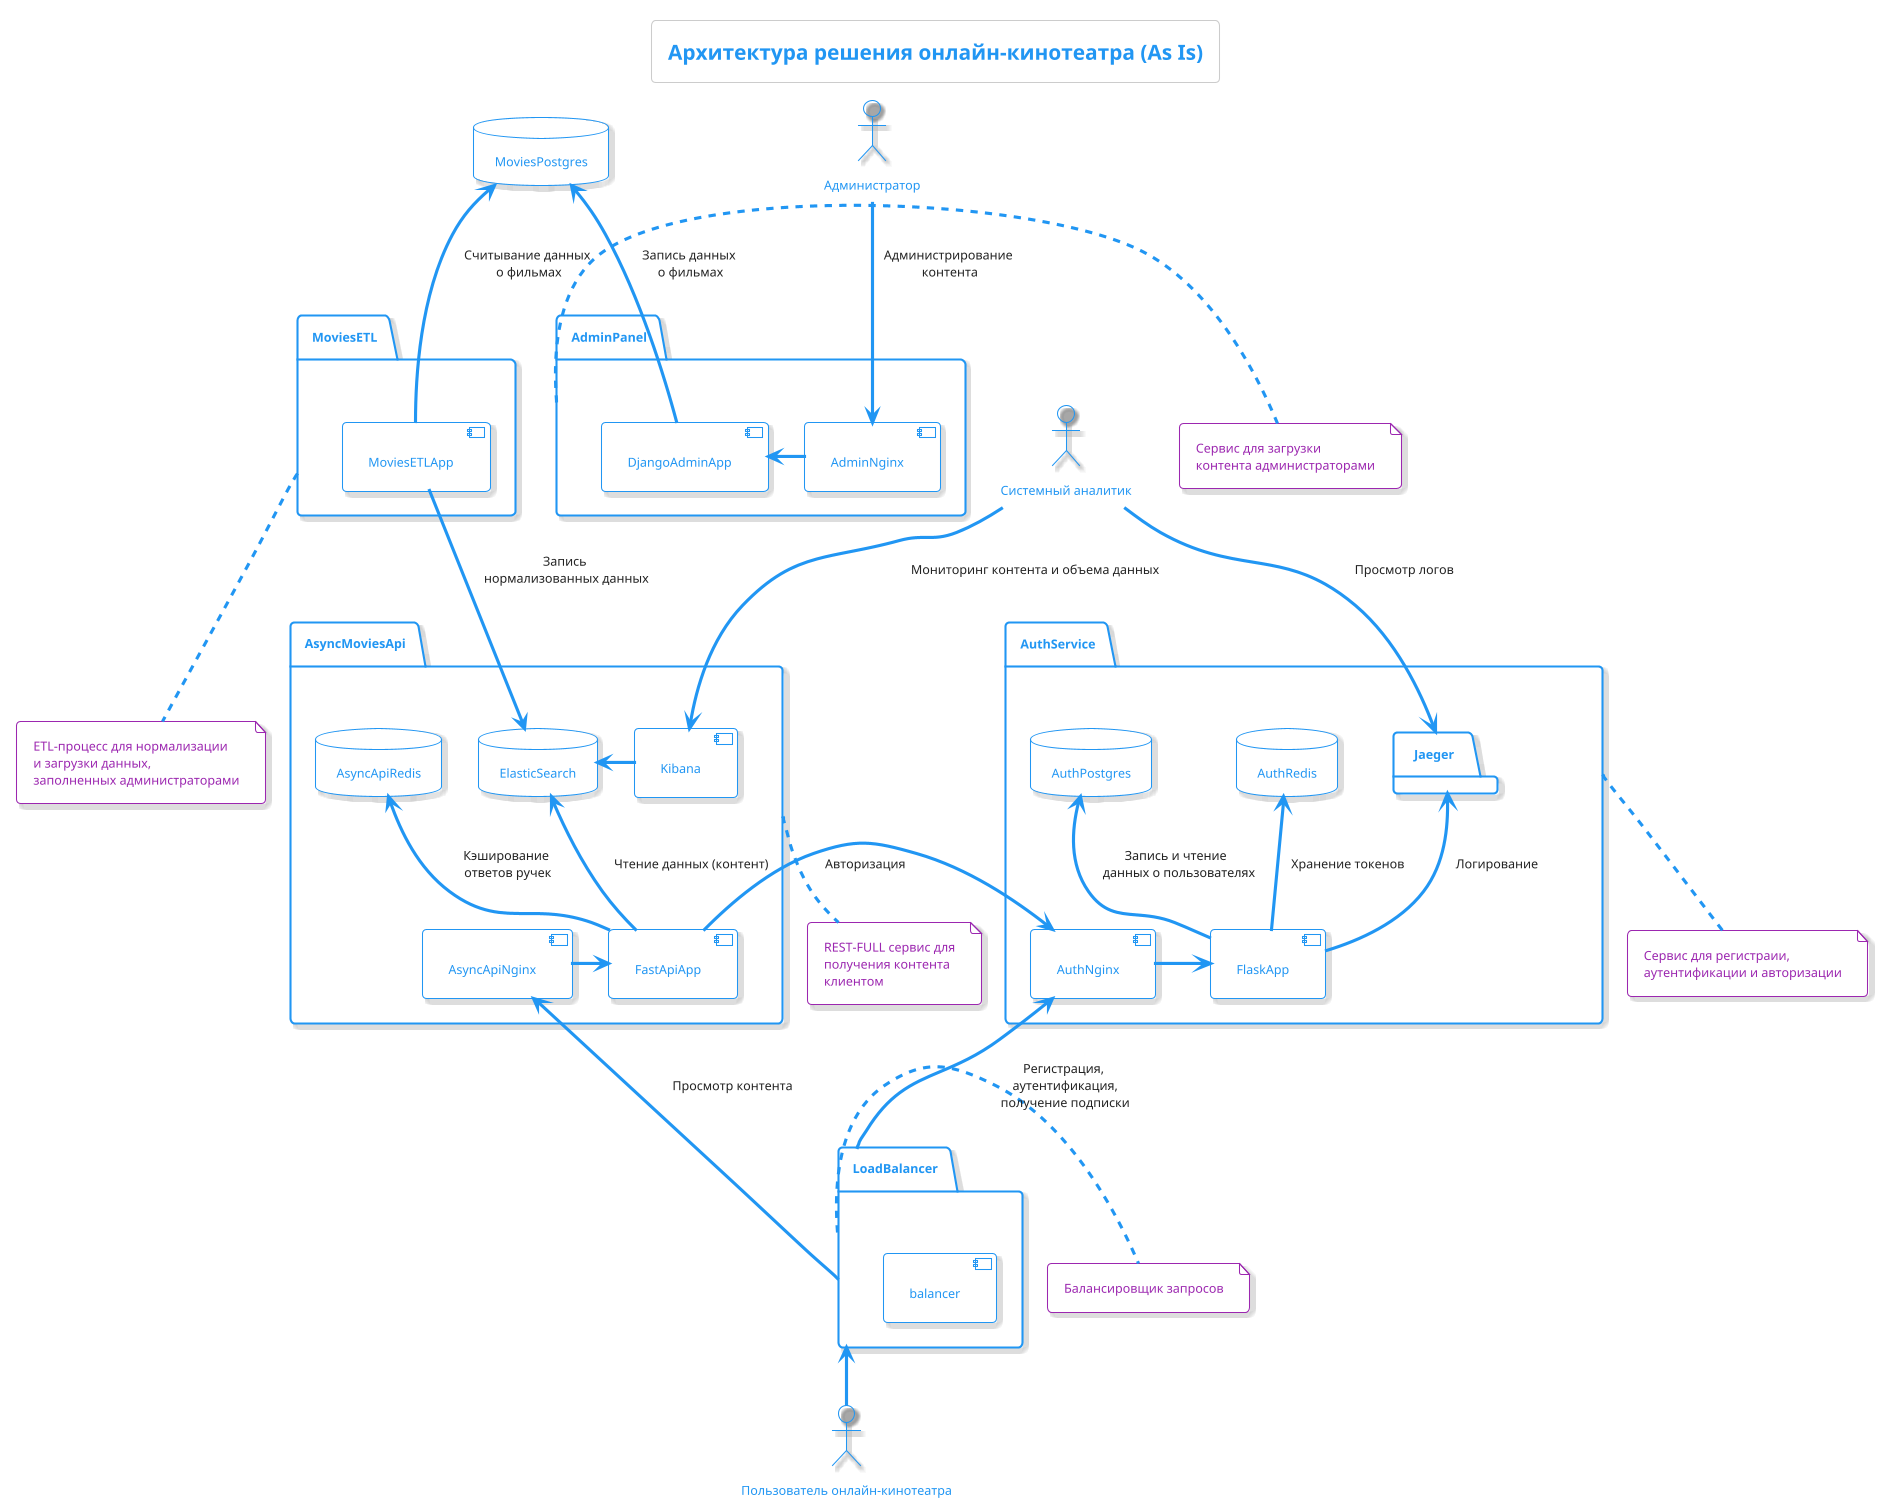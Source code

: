 @startuml
!theme materia-outline
title "Архитектура решения онлайн-кинотеатра (As Is)"
actor Администратор as ClientAdmin
actor "Пользователь онлайн-кинотеатра" as Client
actor "Системный аналитик" as SystemAnalyst



package AdminPanel {
  component AdminNginx
  component DjangoAdminApp
  AdminNginx -> DjangoAdminApp
}

note right of AdminPanel
Сервис для загрузки
контента администраторами
end note

package MoviesETL {
  component MoviesETLApp
}

note bottom of MoviesETL
ETL-процесс для нормализации
и загрузки данных,
заполненных администраторами
end note

package AsyncMoviesApi {
  database ElasticSearch
  component FastApiApp
  database AsyncApiRedis
  component AsyncApiNginx
  component Kibana

  Kibana -right-> ElasticSearch
  FastApiApp -up-> AsyncApiRedis: Кэширование\n ответов ручек
  FastApiApp -up-> ElasticSearch: Чтение данных (контент)

  AsyncApiNginx -> FastApiApp
}

note bottom of AsyncMoviesApi
REST-FULL сервис для
получения контента
клиентом
end note

package AuthService {
  component FlaskApp
  database AuthRedis
  database AuthPostgres
  component AuthNginx
  package Jaeger
  FlaskApp -up-> AuthPostgres: "Запись и чтение \n данных о пользователях"
  FlaskApp -up-> AuthRedis: "Хранение токенов"
  FlaskApp -up-> Jaeger: "Логирование"
  AuthNginx -right-> FlaskApp
}

note bottom of AuthService
Сервис для регистраии,
аутентификации и авторизации
end note

package LoadBalancer {
component balancer
}

note right of LoadBalancer
Балансировщик запросов
end note

database MoviesPostgres

DjangoAdminApp -up-> MoviesPostgres : "Запись данных\n о фильмах"

MoviesETLApp -up-> MoviesPostgres : "Считывание данных\n о фильмах"
MoviesETLApp -down-> ElasticSearch : "Запись\n нормализованных данных"

FastApiApp -right-> AuthNginx: "Авторизация"

LoadBalancer -up-> AsyncApiNginx: Просмотр контента
LoadBalancer -up-> AuthNginx: Регистрация,\n аутентификация,\n получение подписки

Client -up-> LoadBalancer
SystemAnalyst -down-> Kibana: "Мониторинг контента и объема данных"
SystemAnalyst -down-> Jaeger: "Просмотр логов"
ClientAdmin -down-> AdminNginx : "Администрирование\n контента"

@enduml